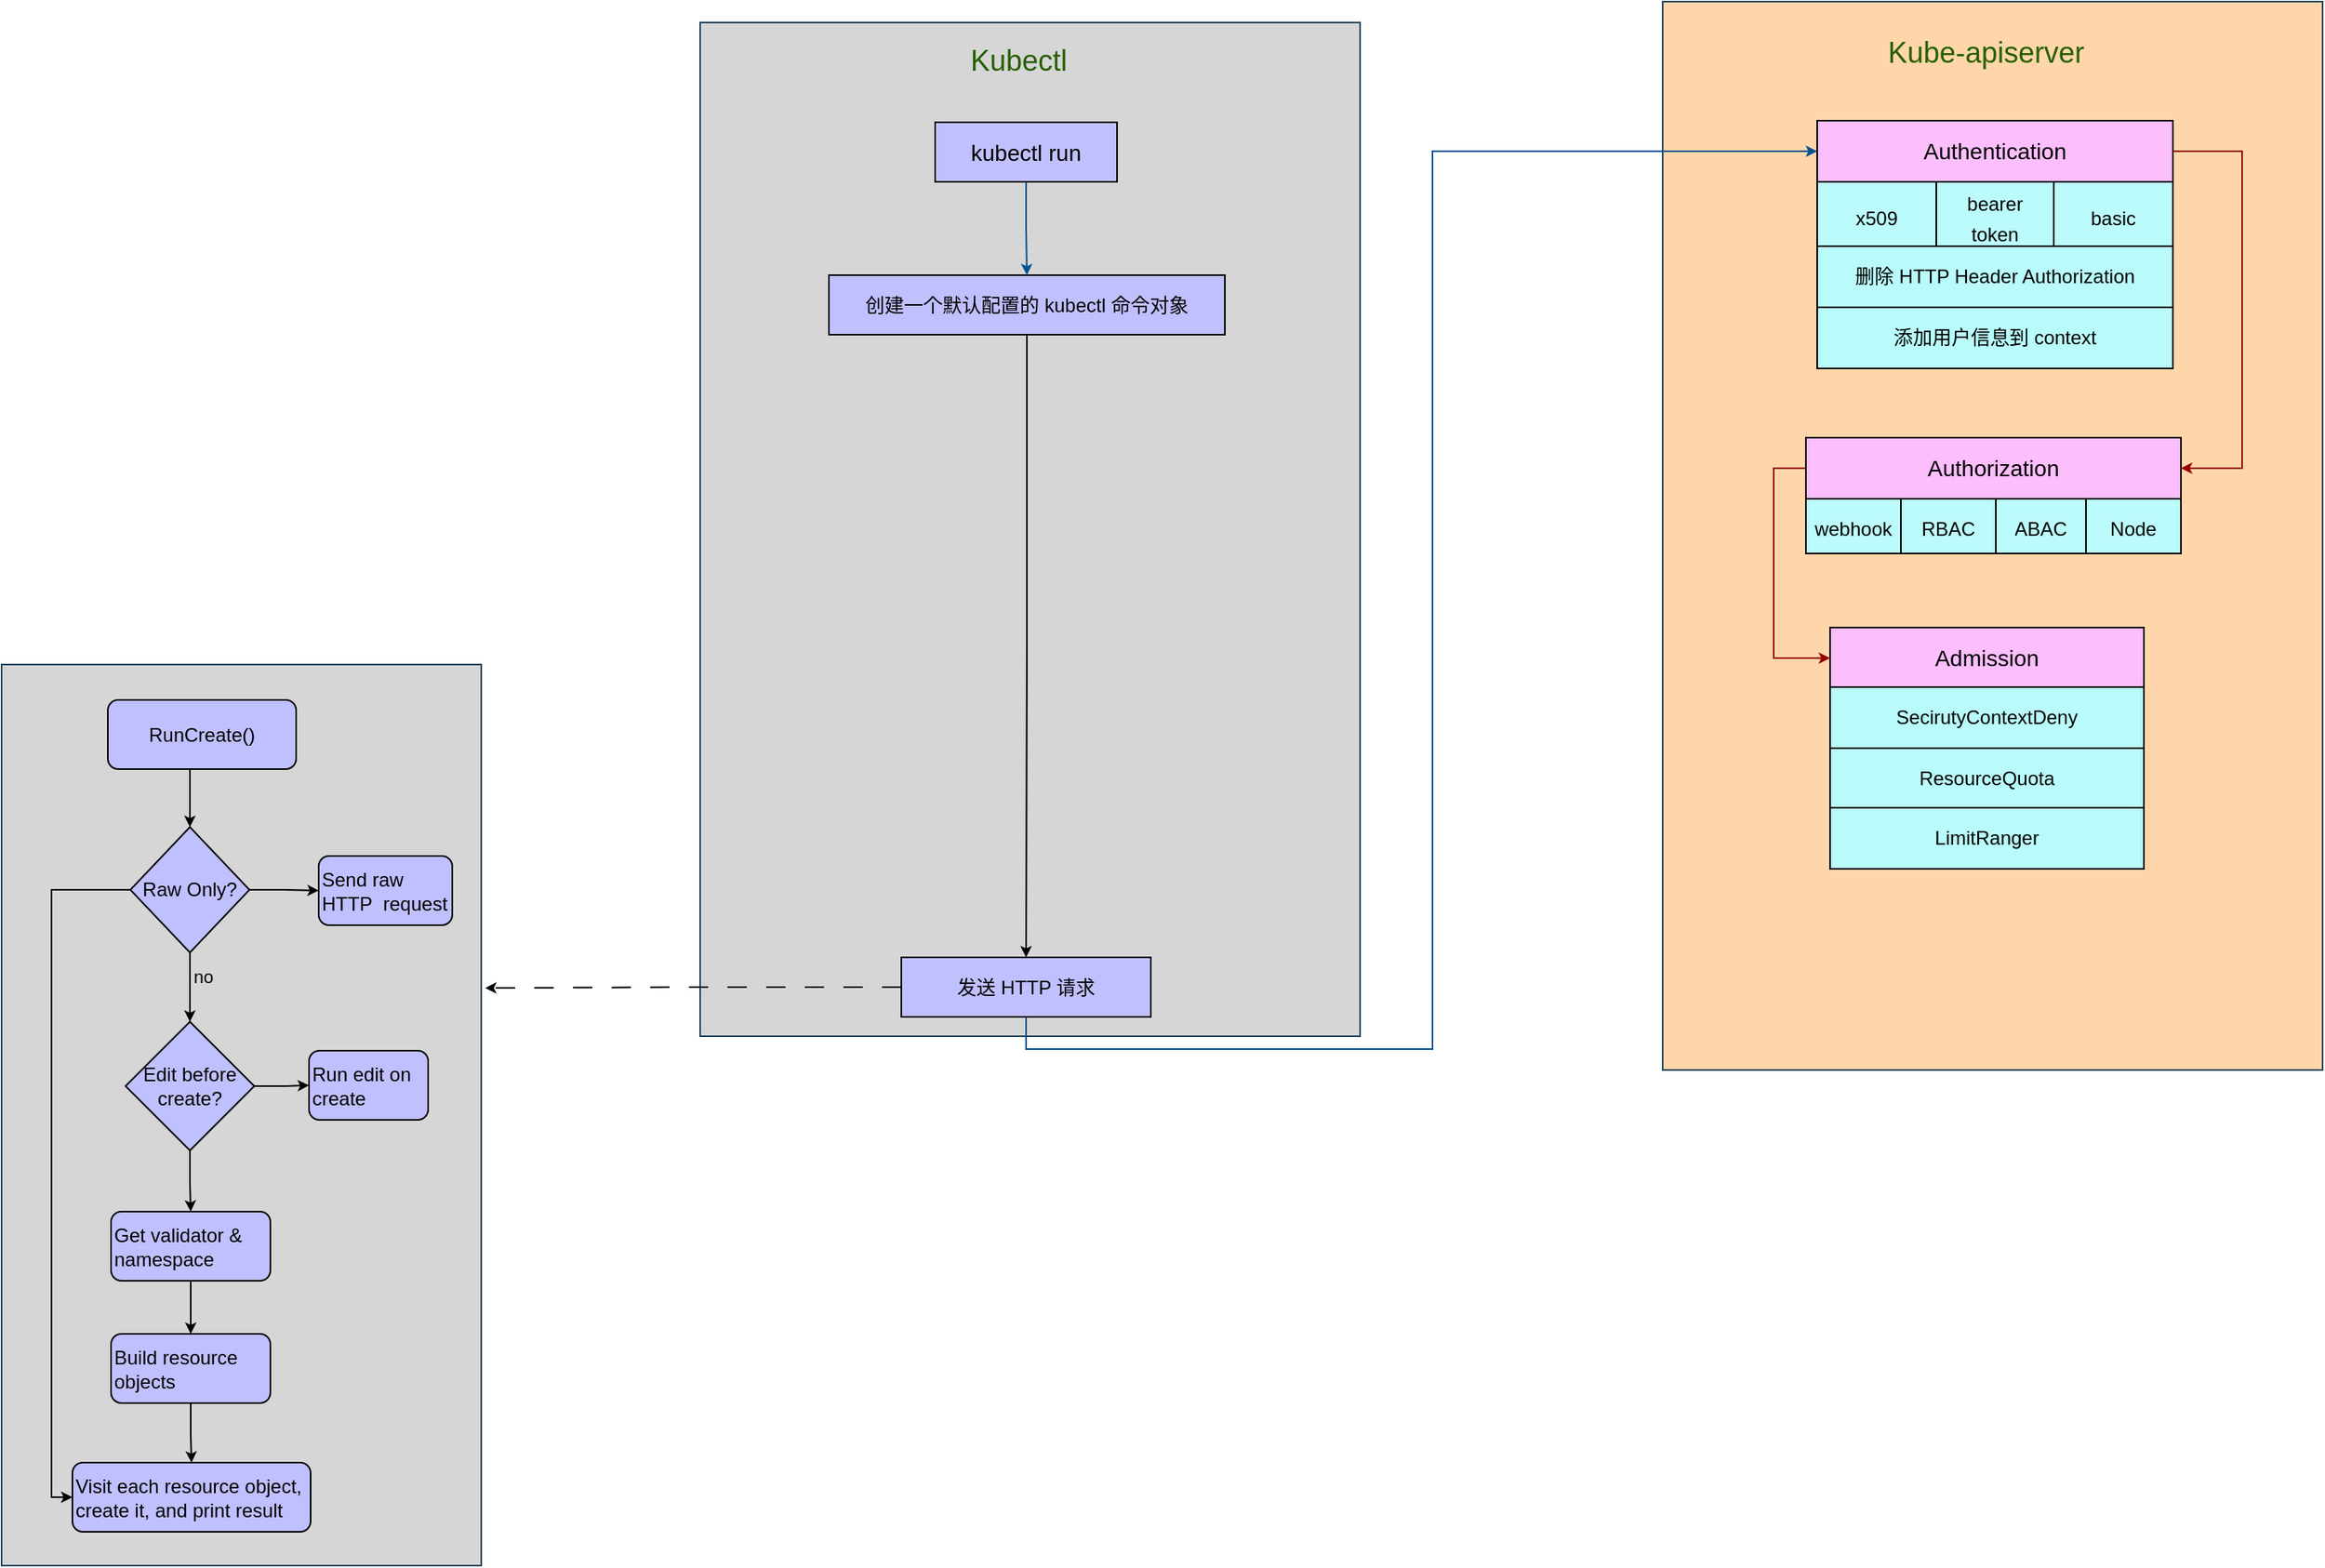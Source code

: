 <mxfile version="24.7.8">
  <diagram name="第 1 页" id="ksdSE8NmpwNkXHlIMfyR">
    <mxGraphModel dx="1912" dy="1179" grid="0" gridSize="10" guides="0" tooltips="1" connect="1" arrows="1" fold="1" page="1" pageScale="1" pageWidth="3300" pageHeight="4681" math="0" shadow="0">
      <root>
        <mxCell id="0" />
        <mxCell id="1" parent="0" />
        <mxCell id="hUoeOgMSL5tIJPM3Ycnu-12" value="" style="rounded=0;whiteSpace=wrap;html=1;fillColor=#ffd6aa;strokeColor=#23445d;gradientColor=none;" parent="1" vertex="1">
          <mxGeometry x="1713" y="602" width="410" height="664" as="geometry" />
        </mxCell>
        <mxCell id="hUoeOgMSL5tIJPM3Ycnu-1" value="" style="rounded=0;whiteSpace=wrap;html=1;fillColor=#D6D6D6;strokeColor=#23445d;gradientColor=none;" parent="1" vertex="1">
          <mxGeometry x="1115" y="615" width="410" height="630" as="geometry" />
        </mxCell>
        <mxCell id="hUoeOgMSL5tIJPM3Ycnu-2" value="&lt;font color=&quot;#265f00&quot; style=&quot;font-size: 18px;&quot;&gt;Kubectl&lt;/font&gt;" style="text;html=1;align=center;verticalAlign=middle;whiteSpace=wrap;rounded=0;" parent="1" vertex="1">
          <mxGeometry x="1223" y="624" width="180" height="30" as="geometry" />
        </mxCell>
        <mxCell id="hUoeOgMSL5tIJPM3Ycnu-6" style="edgeStyle=orthogonalEdgeStyle;rounded=0;orthogonalLoop=1;jettySize=auto;html=1;exitX=0.5;exitY=1;exitDx=0;exitDy=0;endSize=4;strokeColor=#035291;" parent="1" source="hUoeOgMSL5tIJPM3Ycnu-4" target="hUoeOgMSL5tIJPM3Ycnu-5" edge="1">
          <mxGeometry relative="1" as="geometry" />
        </mxCell>
        <mxCell id="hUoeOgMSL5tIJPM3Ycnu-4" value="&lt;font style=&quot;font-size: 14px;&quot;&gt;kubectl run&lt;/font&gt;" style="rounded=0;whiteSpace=wrap;html=1;fillColor=#c0c0fe;" parent="1" vertex="1">
          <mxGeometry x="1261" y="677" width="113" height="37" as="geometry" />
        </mxCell>
        <mxCell id="2jk5vlJpFtHuPiEQYhKM-31" style="edgeStyle=orthogonalEdgeStyle;shape=connector;rounded=0;orthogonalLoop=1;jettySize=auto;html=1;exitX=0.5;exitY=1;exitDx=0;exitDy=0;strokeColor=default;align=center;verticalAlign=middle;fontFamily=Helvetica;fontSize=11;fontColor=default;labelBackgroundColor=default;endArrow=classic;endSize=4;" edge="1" parent="1" source="hUoeOgMSL5tIJPM3Ycnu-5" target="hUoeOgMSL5tIJPM3Ycnu-11">
          <mxGeometry relative="1" as="geometry" />
        </mxCell>
        <mxCell id="hUoeOgMSL5tIJPM3Ycnu-5" value="&lt;p data-pm-slice=&quot;1 1 []&quot;&gt;&lt;font style=&quot;font-size: 12px;&quot;&gt;创建一个默认配置的 kubectl 命令对象&lt;/font&gt;&lt;/p&gt;" style="rounded=0;whiteSpace=wrap;html=1;fillColor=#c0c0fe;" parent="1" vertex="1">
          <mxGeometry x="1195" y="772" width="246" height="37" as="geometry" />
        </mxCell>
        <mxCell id="hUoeOgMSL5tIJPM3Ycnu-46" style="shape=connector;rounded=0;orthogonalLoop=1;jettySize=auto;html=1;exitX=0.5;exitY=1;exitDx=0;exitDy=0;strokeColor=#035291;align=center;verticalAlign=middle;fontFamily=Helvetica;fontSize=11;fontColor=default;labelBackgroundColor=default;endArrow=classic;endSize=4;edgeStyle=orthogonalEdgeStyle;entryX=0;entryY=0.5;entryDx=0;entryDy=0;" parent="1" source="hUoeOgMSL5tIJPM3Ycnu-11" edge="1" target="hUoeOgMSL5tIJPM3Ycnu-15">
          <mxGeometry relative="1" as="geometry">
            <mxPoint x="1660" y="709" as="targetPoint" />
            <Array as="points">
              <mxPoint x="1318" y="1253" />
              <mxPoint x="1570" y="1253" />
              <mxPoint x="1570" y="695" />
            </Array>
          </mxGeometry>
        </mxCell>
        <mxCell id="hUoeOgMSL5tIJPM3Ycnu-11" value="&lt;p data-pm-slice=&quot;1 1 []&quot;&gt;&lt;font style=&quot;font-size: 12px;&quot;&gt;发送 HTTP 请求&lt;/font&gt;&lt;/p&gt;" style="rounded=0;whiteSpace=wrap;html=1;fillColor=#c0c0fe;" parent="1" vertex="1">
          <mxGeometry x="1240" y="1196" width="155" height="37" as="geometry" />
        </mxCell>
        <mxCell id="hUoeOgMSL5tIJPM3Ycnu-13" value="&lt;font color=&quot;#265f00&quot; style=&quot;font-size: 18px;&quot;&gt;Kube-apiserver&lt;/font&gt;" style="text;html=1;align=center;verticalAlign=middle;whiteSpace=wrap;rounded=0;" parent="1" vertex="1">
          <mxGeometry x="1824" y="619" width="180" height="30" as="geometry" />
        </mxCell>
        <mxCell id="hUoeOgMSL5tIJPM3Ycnu-74" style="edgeStyle=orthogonalEdgeStyle;shape=connector;rounded=0;orthogonalLoop=1;jettySize=auto;html=1;exitX=1;exitY=0.5;exitDx=0;exitDy=0;entryX=1;entryY=0.5;entryDx=0;entryDy=0;strokeColor=#990000;align=center;verticalAlign=middle;fontFamily=Helvetica;fontSize=11;fontColor=default;labelBackgroundColor=default;endArrow=classic;endSize=4;" parent="1" source="hUoeOgMSL5tIJPM3Ycnu-15" target="hUoeOgMSL5tIJPM3Ycnu-47" edge="1">
          <mxGeometry relative="1" as="geometry">
            <Array as="points">
              <mxPoint x="2073" y="695" />
              <mxPoint x="2073" y="892" />
            </Array>
          </mxGeometry>
        </mxCell>
        <mxCell id="hUoeOgMSL5tIJPM3Ycnu-15" value="&lt;font style=&quot;font-size: 14px;&quot;&gt;Authentication&lt;/font&gt;" style="rounded=0;whiteSpace=wrap;html=1;fillColor=#fcbefd;" parent="1" vertex="1">
          <mxGeometry x="1809" y="676" width="221" height="38" as="geometry" />
        </mxCell>
        <mxCell id="hUoeOgMSL5tIJPM3Ycnu-75" style="edgeStyle=orthogonalEdgeStyle;shape=connector;rounded=0;orthogonalLoop=1;jettySize=auto;html=1;exitX=0;exitY=0.5;exitDx=0;exitDy=0;entryX=0;entryY=0.5;entryDx=0;entryDy=0;strokeColor=#990000;align=center;verticalAlign=middle;fontFamily=Helvetica;fontSize=11;fontColor=default;labelBackgroundColor=default;endArrow=classic;endSize=4;" parent="1" source="hUoeOgMSL5tIJPM3Ycnu-47" target="hUoeOgMSL5tIJPM3Ycnu-48" edge="1">
          <mxGeometry relative="1" as="geometry" />
        </mxCell>
        <mxCell id="hUoeOgMSL5tIJPM3Ycnu-47" value="&lt;font style=&quot;font-size: 14px;&quot;&gt;Authorization&lt;/font&gt;" style="rounded=0;whiteSpace=wrap;html=1;fillColor=#fcbefd;" parent="1" vertex="1">
          <mxGeometry x="1802" y="873" width="233" height="38" as="geometry" />
        </mxCell>
        <mxCell id="hUoeOgMSL5tIJPM3Ycnu-48" value="&lt;font style=&quot;font-size: 14px;&quot;&gt;Admission&lt;/font&gt;" style="rounded=0;whiteSpace=wrap;html=1;fillColor=#fcbefd;" parent="1" vertex="1">
          <mxGeometry x="1817" y="991" width="195" height="38" as="geometry" />
        </mxCell>
        <mxCell id="hUoeOgMSL5tIJPM3Ycnu-51" value="" style="shape=table;startSize=0;container=1;collapsible=0;childLayout=tableLayout;fontSize=16;fontFamily=Helvetica;fontColor=default;labelBackgroundColor=none;fillColor=#bcfbfb;" parent="1" vertex="1">
          <mxGeometry x="1809" y="714" width="221" height="42" as="geometry" />
        </mxCell>
        <mxCell id="hUoeOgMSL5tIJPM3Ycnu-52" value="" style="shape=tableRow;horizontal=0;startSize=0;swimlaneHead=0;swimlaneBody=0;strokeColor=inherit;top=0;left=0;bottom=0;right=0;collapsible=0;dropTarget=0;fillColor=none;points=[[0,0.5],[1,0.5]];portConstraint=eastwest;fontSize=16;fontFamily=Helvetica;fontColor=default;labelBackgroundColor=none;" parent="hUoeOgMSL5tIJPM3Ycnu-51" vertex="1">
          <mxGeometry width="221" height="42" as="geometry" />
        </mxCell>
        <mxCell id="hUoeOgMSL5tIJPM3Ycnu-53" value="&lt;font style=&quot;font-size: 12px;&quot;&gt;x509&lt;/font&gt;" style="shape=partialRectangle;html=1;whiteSpace=wrap;connectable=0;strokeColor=inherit;overflow=hidden;fillColor=none;top=0;left=0;bottom=0;right=0;pointerEvents=1;fontSize=16;fontFamily=Helvetica;fontColor=default;labelBackgroundColor=none;" parent="hUoeOgMSL5tIJPM3Ycnu-52" vertex="1">
          <mxGeometry width="74" height="42" as="geometry">
            <mxRectangle width="74" height="42" as="alternateBounds" />
          </mxGeometry>
        </mxCell>
        <mxCell id="hUoeOgMSL5tIJPM3Ycnu-54" value="&lt;font style=&quot;font-size: 12px;&quot;&gt;bearer&lt;/font&gt;&lt;div&gt;&lt;font style=&quot;font-size: 12px;&quot;&gt;token&lt;/font&gt;&lt;/div&gt;" style="shape=partialRectangle;html=1;whiteSpace=wrap;connectable=0;strokeColor=inherit;overflow=hidden;fillColor=none;top=0;left=0;bottom=0;right=0;pointerEvents=1;fontSize=16;fontFamily=Helvetica;fontColor=default;labelBackgroundColor=none;" parent="hUoeOgMSL5tIJPM3Ycnu-52" vertex="1">
          <mxGeometry x="74" width="73" height="42" as="geometry">
            <mxRectangle width="73" height="42" as="alternateBounds" />
          </mxGeometry>
        </mxCell>
        <mxCell id="hUoeOgMSL5tIJPM3Ycnu-55" value="&lt;font style=&quot;font-size: 12px;&quot;&gt;basic&lt;/font&gt;" style="shape=partialRectangle;html=1;whiteSpace=wrap;connectable=0;strokeColor=inherit;overflow=hidden;fillColor=none;top=0;left=0;bottom=0;right=0;pointerEvents=1;fontSize=16;fontFamily=Helvetica;fontColor=default;labelBackgroundColor=none;" parent="hUoeOgMSL5tIJPM3Ycnu-52" vertex="1">
          <mxGeometry x="147" width="74" height="42" as="geometry">
            <mxRectangle width="74" height="42" as="alternateBounds" />
          </mxGeometry>
        </mxCell>
        <mxCell id="hUoeOgMSL5tIJPM3Ycnu-64" value="&lt;font style=&quot;font-size: 12px;&quot;&gt;删除 HTTP Header Authorization&lt;/font&gt;" style="rounded=0;whiteSpace=wrap;html=1;fillColor=#b9fbfb;" parent="1" vertex="1">
          <mxGeometry x="1809" y="754" width="221" height="38" as="geometry" />
        </mxCell>
        <mxCell id="hUoeOgMSL5tIJPM3Ycnu-65" value="&lt;font style=&quot;font-size: 12px;&quot;&gt;添加用户信息到 context&lt;/font&gt;" style="rounded=0;whiteSpace=wrap;html=1;fillColor=#b9fbfb;" parent="1" vertex="1">
          <mxGeometry x="1809" y="792" width="221" height="38" as="geometry" />
        </mxCell>
        <mxCell id="hUoeOgMSL5tIJPM3Ycnu-67" value="" style="shape=table;startSize=0;container=1;collapsible=0;childLayout=tableLayout;fontSize=16;fontFamily=Helvetica;fontColor=default;labelBackgroundColor=none;fillColor=#bcfbfb;" parent="1" vertex="1">
          <mxGeometry x="1802" y="911" width="233" height="34" as="geometry" />
        </mxCell>
        <mxCell id="hUoeOgMSL5tIJPM3Ycnu-68" value="" style="shape=tableRow;horizontal=0;startSize=0;swimlaneHead=0;swimlaneBody=0;strokeColor=inherit;top=0;left=0;bottom=0;right=0;collapsible=0;dropTarget=0;fillColor=none;points=[[0,0.5],[1,0.5]];portConstraint=eastwest;fontSize=16;fontFamily=Helvetica;fontColor=default;labelBackgroundColor=none;" parent="hUoeOgMSL5tIJPM3Ycnu-67" vertex="1">
          <mxGeometry width="233" height="34" as="geometry" />
        </mxCell>
        <mxCell id="hUoeOgMSL5tIJPM3Ycnu-69" value="&lt;font style=&quot;font-size: 12px;&quot;&gt;webhook&lt;/font&gt;" style="shape=partialRectangle;html=1;whiteSpace=wrap;connectable=0;strokeColor=inherit;overflow=hidden;fillColor=none;top=0;left=0;bottom=0;right=0;pointerEvents=1;fontSize=16;fontFamily=Helvetica;fontColor=default;labelBackgroundColor=none;" parent="hUoeOgMSL5tIJPM3Ycnu-68" vertex="1">
          <mxGeometry width="59" height="34" as="geometry">
            <mxRectangle width="59" height="34" as="alternateBounds" />
          </mxGeometry>
        </mxCell>
        <mxCell id="hUoeOgMSL5tIJPM3Ycnu-70" value="&lt;font style=&quot;font-size: 12px;&quot;&gt;RBAC&lt;/font&gt;" style="shape=partialRectangle;html=1;whiteSpace=wrap;connectable=0;strokeColor=inherit;overflow=hidden;fillColor=none;top=0;left=0;bottom=0;right=0;pointerEvents=1;fontSize=16;fontFamily=Helvetica;fontColor=default;labelBackgroundColor=none;" parent="hUoeOgMSL5tIJPM3Ycnu-68" vertex="1">
          <mxGeometry x="59" width="59" height="34" as="geometry">
            <mxRectangle width="59" height="34" as="alternateBounds" />
          </mxGeometry>
        </mxCell>
        <mxCell id="hUoeOgMSL5tIJPM3Ycnu-71" value="&lt;font style=&quot;font-size: 12px;&quot;&gt;ABAC&lt;/font&gt;" style="shape=partialRectangle;html=1;whiteSpace=wrap;connectable=0;strokeColor=inherit;overflow=hidden;fillColor=none;top=0;left=0;bottom=0;right=0;pointerEvents=1;fontSize=16;fontFamily=Helvetica;fontColor=default;labelBackgroundColor=none;" parent="hUoeOgMSL5tIJPM3Ycnu-68" vertex="1">
          <mxGeometry x="118" width="56" height="34" as="geometry">
            <mxRectangle width="56" height="34" as="alternateBounds" />
          </mxGeometry>
        </mxCell>
        <mxCell id="hUoeOgMSL5tIJPM3Ycnu-72" value="&lt;font style=&quot;font-size: 12px;&quot;&gt;Node&lt;/font&gt;" style="shape=partialRectangle;html=1;whiteSpace=wrap;connectable=0;strokeColor=inherit;overflow=hidden;fillColor=none;top=0;left=0;bottom=0;right=0;pointerEvents=1;fontSize=16;fontFamily=Helvetica;fontColor=default;labelBackgroundColor=none;" parent="hUoeOgMSL5tIJPM3Ycnu-68" vertex="1">
          <mxGeometry x="174" width="59" height="34" as="geometry">
            <mxRectangle width="59" height="34" as="alternateBounds" />
          </mxGeometry>
        </mxCell>
        <mxCell id="hUoeOgMSL5tIJPM3Ycnu-76" value="&lt;font style=&quot;font-size: 12px;&quot;&gt;SecirutyContextDeny&lt;/font&gt;" style="rounded=0;whiteSpace=wrap;html=1;fillColor=#b9fbfb;" parent="1" vertex="1">
          <mxGeometry x="1817" y="1028" width="195" height="38" as="geometry" />
        </mxCell>
        <mxCell id="hUoeOgMSL5tIJPM3Ycnu-77" value="&lt;font style=&quot;font-size: 12px;&quot;&gt;ResourceQuota&lt;/font&gt;" style="rounded=0;whiteSpace=wrap;html=1;fillColor=#b9fbfb;" parent="1" vertex="1">
          <mxGeometry x="1817" y="1066" width="195" height="38" as="geometry" />
        </mxCell>
        <mxCell id="hUoeOgMSL5tIJPM3Ycnu-78" value="&lt;font style=&quot;font-size: 12px;&quot;&gt;LimitRanger&lt;/font&gt;" style="rounded=0;whiteSpace=wrap;html=1;fillColor=#b9fbfb;" parent="1" vertex="1">
          <mxGeometry x="1817" y="1103" width="195" height="38" as="geometry" />
        </mxCell>
        <mxCell id="2jk5vlJpFtHuPiEQYhKM-1" value="" style="rounded=0;whiteSpace=wrap;html=1;fillColor=#D6D6D6;strokeColor=#23445d;gradientColor=none;" vertex="1" parent="1">
          <mxGeometry x="681" y="1014" width="298" height="560" as="geometry" />
        </mxCell>
        <mxCell id="2jk5vlJpFtHuPiEQYhKM-8" style="edgeStyle=orthogonalEdgeStyle;rounded=0;orthogonalLoop=1;jettySize=auto;html=1;exitX=1;exitY=0.5;exitDx=0;exitDy=0;endSize=4;" edge="1" parent="1" source="2jk5vlJpFtHuPiEQYhKM-3" target="2jk5vlJpFtHuPiEQYhKM-7">
          <mxGeometry relative="1" as="geometry" />
        </mxCell>
        <mxCell id="2jk5vlJpFtHuPiEQYhKM-10" style="edgeStyle=orthogonalEdgeStyle;shape=connector;rounded=0;orthogonalLoop=1;jettySize=auto;html=1;exitX=0.5;exitY=1;exitDx=0;exitDy=0;strokeColor=default;align=center;verticalAlign=middle;fontFamily=Helvetica;fontSize=11;fontColor=default;labelBackgroundColor=none;endArrow=classic;endSize=4;" edge="1" parent="1" source="2jk5vlJpFtHuPiEQYhKM-3" target="2jk5vlJpFtHuPiEQYhKM-9">
          <mxGeometry relative="1" as="geometry" />
        </mxCell>
        <mxCell id="2jk5vlJpFtHuPiEQYhKM-25" value="no" style="edgeLabel;html=1;align=center;verticalAlign=middle;resizable=0;points=[];fontFamily=Helvetica;fontSize=11;fontColor=default;labelBackgroundColor=none;" vertex="1" connectable="0" parent="2jk5vlJpFtHuPiEQYhKM-10">
          <mxGeometry x="-0.473" y="1" relative="1" as="geometry">
            <mxPoint x="7" y="3" as="offset" />
          </mxGeometry>
        </mxCell>
        <mxCell id="2jk5vlJpFtHuPiEQYhKM-30" style="edgeStyle=orthogonalEdgeStyle;shape=connector;rounded=0;orthogonalLoop=1;jettySize=auto;html=1;exitX=0;exitY=0.5;exitDx=0;exitDy=0;entryX=0;entryY=0.5;entryDx=0;entryDy=0;strokeColor=default;align=center;verticalAlign=middle;fontFamily=Helvetica;fontSize=11;fontColor=default;labelBackgroundColor=default;endArrow=classic;endSize=4;" edge="1" parent="1" source="2jk5vlJpFtHuPiEQYhKM-3" target="2jk5vlJpFtHuPiEQYhKM-21">
          <mxGeometry relative="1" as="geometry">
            <Array as="points">
              <mxPoint x="712" y="1154" />
              <mxPoint x="712" y="1532" />
            </Array>
          </mxGeometry>
        </mxCell>
        <mxCell id="2jk5vlJpFtHuPiEQYhKM-3" value="Raw Only?" style="rhombus;whiteSpace=wrap;html=1;fillColor=#c0c0fe;" vertex="1" parent="1">
          <mxGeometry x="761" y="1115" width="74" height="78" as="geometry" />
        </mxCell>
        <mxCell id="2jk5vlJpFtHuPiEQYhKM-6" style="edgeStyle=orthogonalEdgeStyle;rounded=0;orthogonalLoop=1;jettySize=auto;html=1;exitX=0.5;exitY=1;exitDx=0;exitDy=0;entryX=0.5;entryY=0;entryDx=0;entryDy=0;endSize=4;" edge="1" parent="1" source="2jk5vlJpFtHuPiEQYhKM-5" target="2jk5vlJpFtHuPiEQYhKM-3">
          <mxGeometry relative="1" as="geometry" />
        </mxCell>
        <mxCell id="2jk5vlJpFtHuPiEQYhKM-5" value="&lt;span style=&quot;color: rgb(0, 0, 0); font-family: Helvetica; font-size: 12px; font-style: normal; font-variant-ligatures: normal; font-variant-caps: normal; font-weight: 400; letter-spacing: normal; orphans: 2; text-align: center; text-indent: 0px; text-transform: none; widows: 2; word-spacing: 0px; -webkit-text-stroke-width: 0px; white-space: normal; text-decoration-thickness: initial; text-decoration-style: initial; text-decoration-color: initial; float: none; display: inline !important;&quot;&gt;RunCreate()&lt;/span&gt;" style="rounded=1;whiteSpace=wrap;html=1;fillColor=#c0c0fe;labelBackgroundColor=none;" vertex="1" parent="1">
          <mxGeometry x="747" y="1036" width="117" height="43" as="geometry" />
        </mxCell>
        <mxCell id="2jk5vlJpFtHuPiEQYhKM-7" value="&lt;span style=&quot;color: rgb(0, 0, 0); font-family: Helvetica; font-size: 12px; font-style: normal; font-variant-ligatures: normal; font-variant-caps: normal; font-weight: 400; letter-spacing: normal; orphans: 2; text-indent: 0px; text-transform: none; widows: 2; word-spacing: 0px; -webkit-text-stroke-width: 0px; white-space: normal; text-decoration-thickness: initial; text-decoration-style: initial; text-decoration-color: initial; float: none; display: inline !important;&quot;&gt;Send raw&lt;br&gt;HTTP&amp;nbsp; request&lt;/span&gt;" style="rounded=1;whiteSpace=wrap;html=1;fillColor=#c0c0fe;labelBackgroundColor=none;align=left;" vertex="1" parent="1">
          <mxGeometry x="878" y="1133" width="83" height="43" as="geometry" />
        </mxCell>
        <mxCell id="2jk5vlJpFtHuPiEQYhKM-12" style="edgeStyle=orthogonalEdgeStyle;shape=connector;rounded=0;orthogonalLoop=1;jettySize=auto;html=1;exitX=1;exitY=0.5;exitDx=0;exitDy=0;strokeColor=default;align=center;verticalAlign=middle;fontFamily=Helvetica;fontSize=11;fontColor=default;labelBackgroundColor=default;endArrow=classic;endSize=4;" edge="1" parent="1" source="2jk5vlJpFtHuPiEQYhKM-9" target="2jk5vlJpFtHuPiEQYhKM-11">
          <mxGeometry relative="1" as="geometry" />
        </mxCell>
        <mxCell id="2jk5vlJpFtHuPiEQYhKM-18" style="edgeStyle=orthogonalEdgeStyle;shape=connector;rounded=0;orthogonalLoop=1;jettySize=auto;html=1;exitX=0.5;exitY=1;exitDx=0;exitDy=0;strokeColor=default;align=center;verticalAlign=middle;fontFamily=Helvetica;fontSize=11;fontColor=default;labelBackgroundColor=default;endArrow=classic;endSize=4;" edge="1" parent="1" source="2jk5vlJpFtHuPiEQYhKM-9" target="2jk5vlJpFtHuPiEQYhKM-15">
          <mxGeometry relative="1" as="geometry" />
        </mxCell>
        <mxCell id="2jk5vlJpFtHuPiEQYhKM-9" value="Edit before create?" style="rhombus;whiteSpace=wrap;html=1;fillColor=#c0c0fe;" vertex="1" parent="1">
          <mxGeometry x="758" y="1236" width="80" height="80" as="geometry" />
        </mxCell>
        <mxCell id="2jk5vlJpFtHuPiEQYhKM-11" value="Run edit on&amp;nbsp;&lt;br&gt;create" style="rounded=1;whiteSpace=wrap;html=1;fillColor=#c0c0fe;labelBackgroundColor=none;align=left;" vertex="1" parent="1">
          <mxGeometry x="872" y="1254" width="74" height="43" as="geometry" />
        </mxCell>
        <mxCell id="2jk5vlJpFtHuPiEQYhKM-20" style="edgeStyle=orthogonalEdgeStyle;shape=connector;rounded=0;orthogonalLoop=1;jettySize=auto;html=1;exitX=0.5;exitY=1;exitDx=0;exitDy=0;strokeColor=default;align=center;verticalAlign=middle;fontFamily=Helvetica;fontSize=11;fontColor=default;labelBackgroundColor=default;endArrow=classic;endSize=4;" edge="1" parent="1" source="2jk5vlJpFtHuPiEQYhKM-15" target="2jk5vlJpFtHuPiEQYhKM-19">
          <mxGeometry relative="1" as="geometry" />
        </mxCell>
        <mxCell id="2jk5vlJpFtHuPiEQYhKM-15" value="Get validator &amp;amp;&lt;br&gt;namespace" style="rounded=1;whiteSpace=wrap;html=1;fillColor=#c0c0fe;labelBackgroundColor=none;align=left;" vertex="1" parent="1">
          <mxGeometry x="749" y="1354" width="99" height="43" as="geometry" />
        </mxCell>
        <mxCell id="2jk5vlJpFtHuPiEQYhKM-22" style="edgeStyle=orthogonalEdgeStyle;shape=connector;rounded=0;orthogonalLoop=1;jettySize=auto;html=1;exitX=0.5;exitY=1;exitDx=0;exitDy=0;strokeColor=default;align=center;verticalAlign=middle;fontFamily=Helvetica;fontSize=11;fontColor=default;labelBackgroundColor=default;endArrow=classic;endSize=4;" edge="1" parent="1" source="2jk5vlJpFtHuPiEQYhKM-19" target="2jk5vlJpFtHuPiEQYhKM-21">
          <mxGeometry relative="1" as="geometry" />
        </mxCell>
        <mxCell id="2jk5vlJpFtHuPiEQYhKM-19" value="Build resource objects" style="rounded=1;whiteSpace=wrap;html=1;fillColor=#c0c0fe;labelBackgroundColor=none;align=left;" vertex="1" parent="1">
          <mxGeometry x="749" y="1430" width="99" height="43" as="geometry" />
        </mxCell>
        <mxCell id="2jk5vlJpFtHuPiEQYhKM-21" value="Visit each resource object,&lt;div&gt;create it, and print result&lt;/div&gt;" style="rounded=1;whiteSpace=wrap;html=1;fillColor=#c0c0fe;labelBackgroundColor=none;align=left;" vertex="1" parent="1">
          <mxGeometry x="725" y="1510" width="148" height="43" as="geometry" />
        </mxCell>
        <mxCell id="2jk5vlJpFtHuPiEQYhKM-28" style="edgeStyle=orthogonalEdgeStyle;shape=connector;rounded=0;orthogonalLoop=1;jettySize=auto;html=1;exitX=0;exitY=0.5;exitDx=0;exitDy=0;entryX=1.008;entryY=0.359;entryDx=0;entryDy=0;entryPerimeter=0;strokeColor=default;align=center;verticalAlign=middle;fontFamily=Helvetica;fontSize=11;fontColor=default;labelBackgroundColor=default;endArrow=classic;endSize=4;dashed=1;dashPattern=12 12;" edge="1" parent="1" source="hUoeOgMSL5tIJPM3Ycnu-11" target="2jk5vlJpFtHuPiEQYhKM-1">
          <mxGeometry relative="1" as="geometry" />
        </mxCell>
      </root>
    </mxGraphModel>
  </diagram>
</mxfile>
